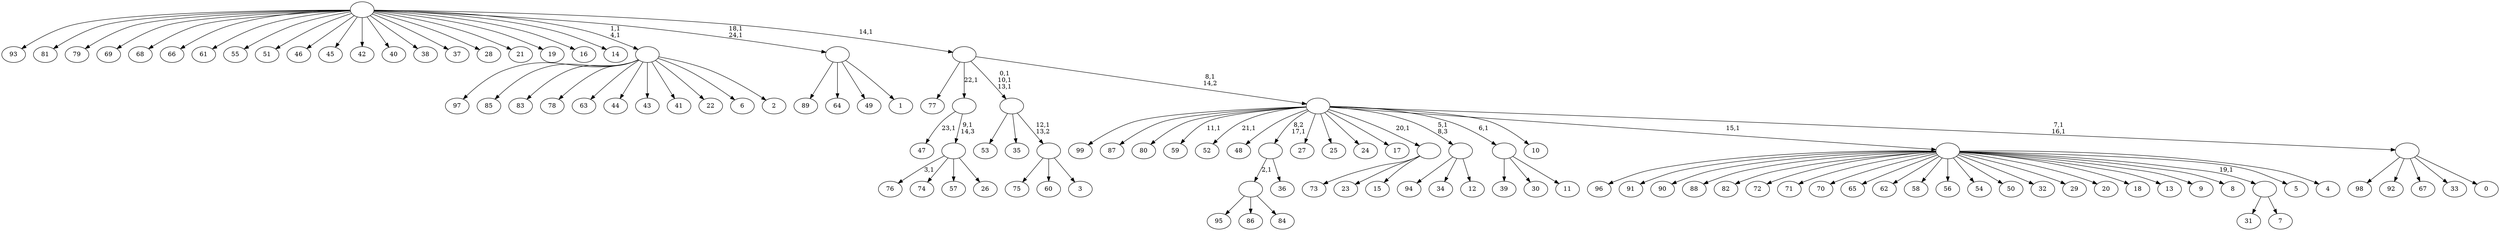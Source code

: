 digraph T {
	125 [label="99"]
	124 [label="98"]
	123 [label="97"]
	122 [label="96"]
	121 [label="95"]
	120 [label="94"]
	119 [label="93"]
	118 [label="92"]
	117 [label="91"]
	116 [label="90"]
	115 [label="89"]
	114 [label="88"]
	113 [label="87"]
	112 [label="86"]
	111 [label="85"]
	110 [label="84"]
	109 [label=""]
	108 [label="83"]
	107 [label="82"]
	106 [label="81"]
	105 [label="80"]
	104 [label="79"]
	103 [label="78"]
	102 [label="77"]
	101 [label="76"]
	99 [label="75"]
	98 [label="74"]
	97 [label="73"]
	96 [label="72"]
	95 [label="71"]
	94 [label="70"]
	93 [label="69"]
	92 [label="68"]
	91 [label="67"]
	90 [label="66"]
	89 [label="65"]
	88 [label="64"]
	87 [label="63"]
	86 [label="62"]
	85 [label="61"]
	84 [label="60"]
	83 [label="59"]
	81 [label="58"]
	80 [label="57"]
	79 [label="56"]
	78 [label="55"]
	77 [label="54"]
	76 [label="53"]
	75 [label="52"]
	73 [label="51"]
	72 [label="50"]
	71 [label="49"]
	70 [label="48"]
	69 [label="47"]
	67 [label="46"]
	66 [label="45"]
	65 [label="44"]
	64 [label="43"]
	63 [label="42"]
	62 [label="41"]
	61 [label="40"]
	60 [label="39"]
	59 [label="38"]
	58 [label="37"]
	57 [label="36"]
	56 [label=""]
	55 [label="35"]
	54 [label="34"]
	53 [label="33"]
	52 [label="32"]
	51 [label="31"]
	50 [label="30"]
	49 [label="29"]
	48 [label="28"]
	47 [label="27"]
	46 [label="26"]
	45 [label=""]
	44 [label=""]
	43 [label="25"]
	42 [label="24"]
	41 [label="23"]
	40 [label="22"]
	39 [label="21"]
	38 [label="20"]
	37 [label="19"]
	36 [label="18"]
	35 [label="17"]
	34 [label="16"]
	33 [label="15"]
	32 [label=""]
	31 [label="14"]
	30 [label="13"]
	29 [label="12"]
	28 [label=""]
	27 [label="11"]
	26 [label=""]
	25 [label="10"]
	24 [label="9"]
	23 [label="8"]
	22 [label="7"]
	21 [label=""]
	20 [label="6"]
	19 [label="5"]
	18 [label="4"]
	17 [label=""]
	16 [label="3"]
	15 [label=""]
	14 [label=""]
	11 [label="2"]
	10 [label=""]
	8 [label="1"]
	7 [label=""]
	5 [label="0"]
	4 [label=""]
	2 [label=""]
	1 [label=""]
	0 [label=""]
	109 -> 121 [label=""]
	109 -> 112 [label=""]
	109 -> 110 [label=""]
	56 -> 109 [label="2,1"]
	56 -> 57 [label=""]
	45 -> 101 [label="3,1"]
	45 -> 98 [label=""]
	45 -> 80 [label=""]
	45 -> 46 [label=""]
	44 -> 69 [label="23,1"]
	44 -> 45 [label="9,1\n14,3"]
	32 -> 97 [label=""]
	32 -> 41 [label=""]
	32 -> 33 [label=""]
	28 -> 120 [label=""]
	28 -> 54 [label=""]
	28 -> 29 [label=""]
	26 -> 60 [label=""]
	26 -> 50 [label=""]
	26 -> 27 [label=""]
	21 -> 51 [label=""]
	21 -> 22 [label=""]
	17 -> 122 [label=""]
	17 -> 117 [label=""]
	17 -> 116 [label=""]
	17 -> 114 [label=""]
	17 -> 107 [label=""]
	17 -> 96 [label=""]
	17 -> 95 [label=""]
	17 -> 94 [label=""]
	17 -> 89 [label=""]
	17 -> 86 [label=""]
	17 -> 81 [label=""]
	17 -> 79 [label=""]
	17 -> 77 [label=""]
	17 -> 72 [label=""]
	17 -> 52 [label=""]
	17 -> 49 [label=""]
	17 -> 38 [label=""]
	17 -> 36 [label=""]
	17 -> 30 [label=""]
	17 -> 24 [label=""]
	17 -> 23 [label=""]
	17 -> 21 [label="19,1"]
	17 -> 19 [label=""]
	17 -> 18 [label=""]
	15 -> 99 [label=""]
	15 -> 84 [label=""]
	15 -> 16 [label=""]
	14 -> 76 [label=""]
	14 -> 55 [label=""]
	14 -> 15 [label="12,1\n13,2"]
	10 -> 123 [label=""]
	10 -> 111 [label=""]
	10 -> 108 [label=""]
	10 -> 103 [label=""]
	10 -> 87 [label=""]
	10 -> 65 [label=""]
	10 -> 64 [label=""]
	10 -> 62 [label=""]
	10 -> 40 [label=""]
	10 -> 20 [label=""]
	10 -> 11 [label=""]
	7 -> 115 [label=""]
	7 -> 88 [label=""]
	7 -> 71 [label=""]
	7 -> 8 [label=""]
	4 -> 124 [label=""]
	4 -> 118 [label=""]
	4 -> 91 [label=""]
	4 -> 53 [label=""]
	4 -> 5 [label=""]
	2 -> 4 [label="7,1\n16,1"]
	2 -> 75 [label="21,1"]
	2 -> 83 [label="11,1"]
	2 -> 125 [label=""]
	2 -> 113 [label=""]
	2 -> 105 [label=""]
	2 -> 70 [label=""]
	2 -> 56 [label="8,2\n17,1"]
	2 -> 47 [label=""]
	2 -> 43 [label=""]
	2 -> 42 [label=""]
	2 -> 35 [label=""]
	2 -> 32 [label="20,1"]
	2 -> 28 [label="5,1\n8,3"]
	2 -> 26 [label="6,1"]
	2 -> 25 [label=""]
	2 -> 17 [label="15,1"]
	1 -> 14 [label="0,1\n10,1\n13,1"]
	1 -> 102 [label=""]
	1 -> 44 [label="22,1"]
	1 -> 2 [label="8,1\n14,2"]
	0 -> 7 [label="18,1\n24,1"]
	0 -> 10 [label="1,1\n4,1"]
	0 -> 119 [label=""]
	0 -> 106 [label=""]
	0 -> 104 [label=""]
	0 -> 93 [label=""]
	0 -> 92 [label=""]
	0 -> 90 [label=""]
	0 -> 85 [label=""]
	0 -> 78 [label=""]
	0 -> 73 [label=""]
	0 -> 67 [label=""]
	0 -> 66 [label=""]
	0 -> 63 [label=""]
	0 -> 61 [label=""]
	0 -> 59 [label=""]
	0 -> 58 [label=""]
	0 -> 48 [label=""]
	0 -> 39 [label=""]
	0 -> 37 [label=""]
	0 -> 34 [label=""]
	0 -> 31 [label=""]
	0 -> 1 [label="14,1"]
}
